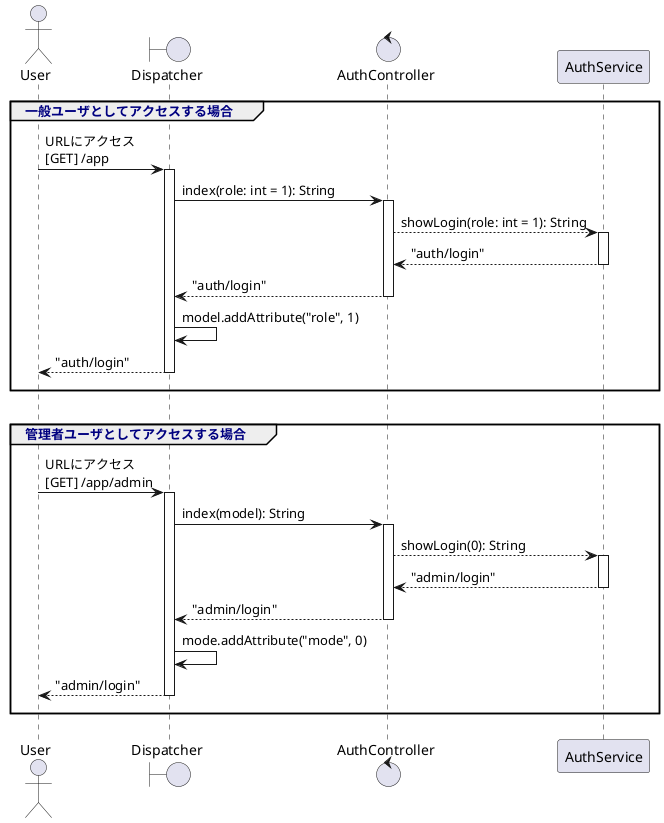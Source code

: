 @startuml gotoLogin
	actor User as client
	boundary Dispatcher as dp
	control AuthController as ac
	participant AuthService as as
	
	group <font color="Navy">一般ユーザとしてアクセスする場合
		||7||
		client -> dp: URLにアクセス\n[GET] /app
		activate dp
		dp  -> ac: index(role: int = 1): String
		activate ac
		ac --> as: showLogin(role: int = 1): String
		activate as
		ac <-- as: "auth/login"
		deactivate as
		ac --> dp: "auth/login"
		deactivate ac
		dp  -> dp: model.addAttribute("role", 1)
		dp --> client: "auth/login"
		deactivate dp
		||10||
	end

	||20||

	group <font color="Navy">管理者ユーザとしてアクセスする場合
		||7||
		client -> dp: URLにアクセス\n[GET] /app/admin
		activate dp
		dp  -> ac: index(model): String
		activate ac
		ac --> as: showLogin(0): String
		activate as
		ac <-- as: "admin/login"
		deactivate as
		ac --> dp: "admin/login"
		deactivate ac
		dp  -> dp: mode.addAttribute("mode", 0)
		dp --> client: "admin/login"
		deactivate dp
		||10||
	end
	||10||
@enduml